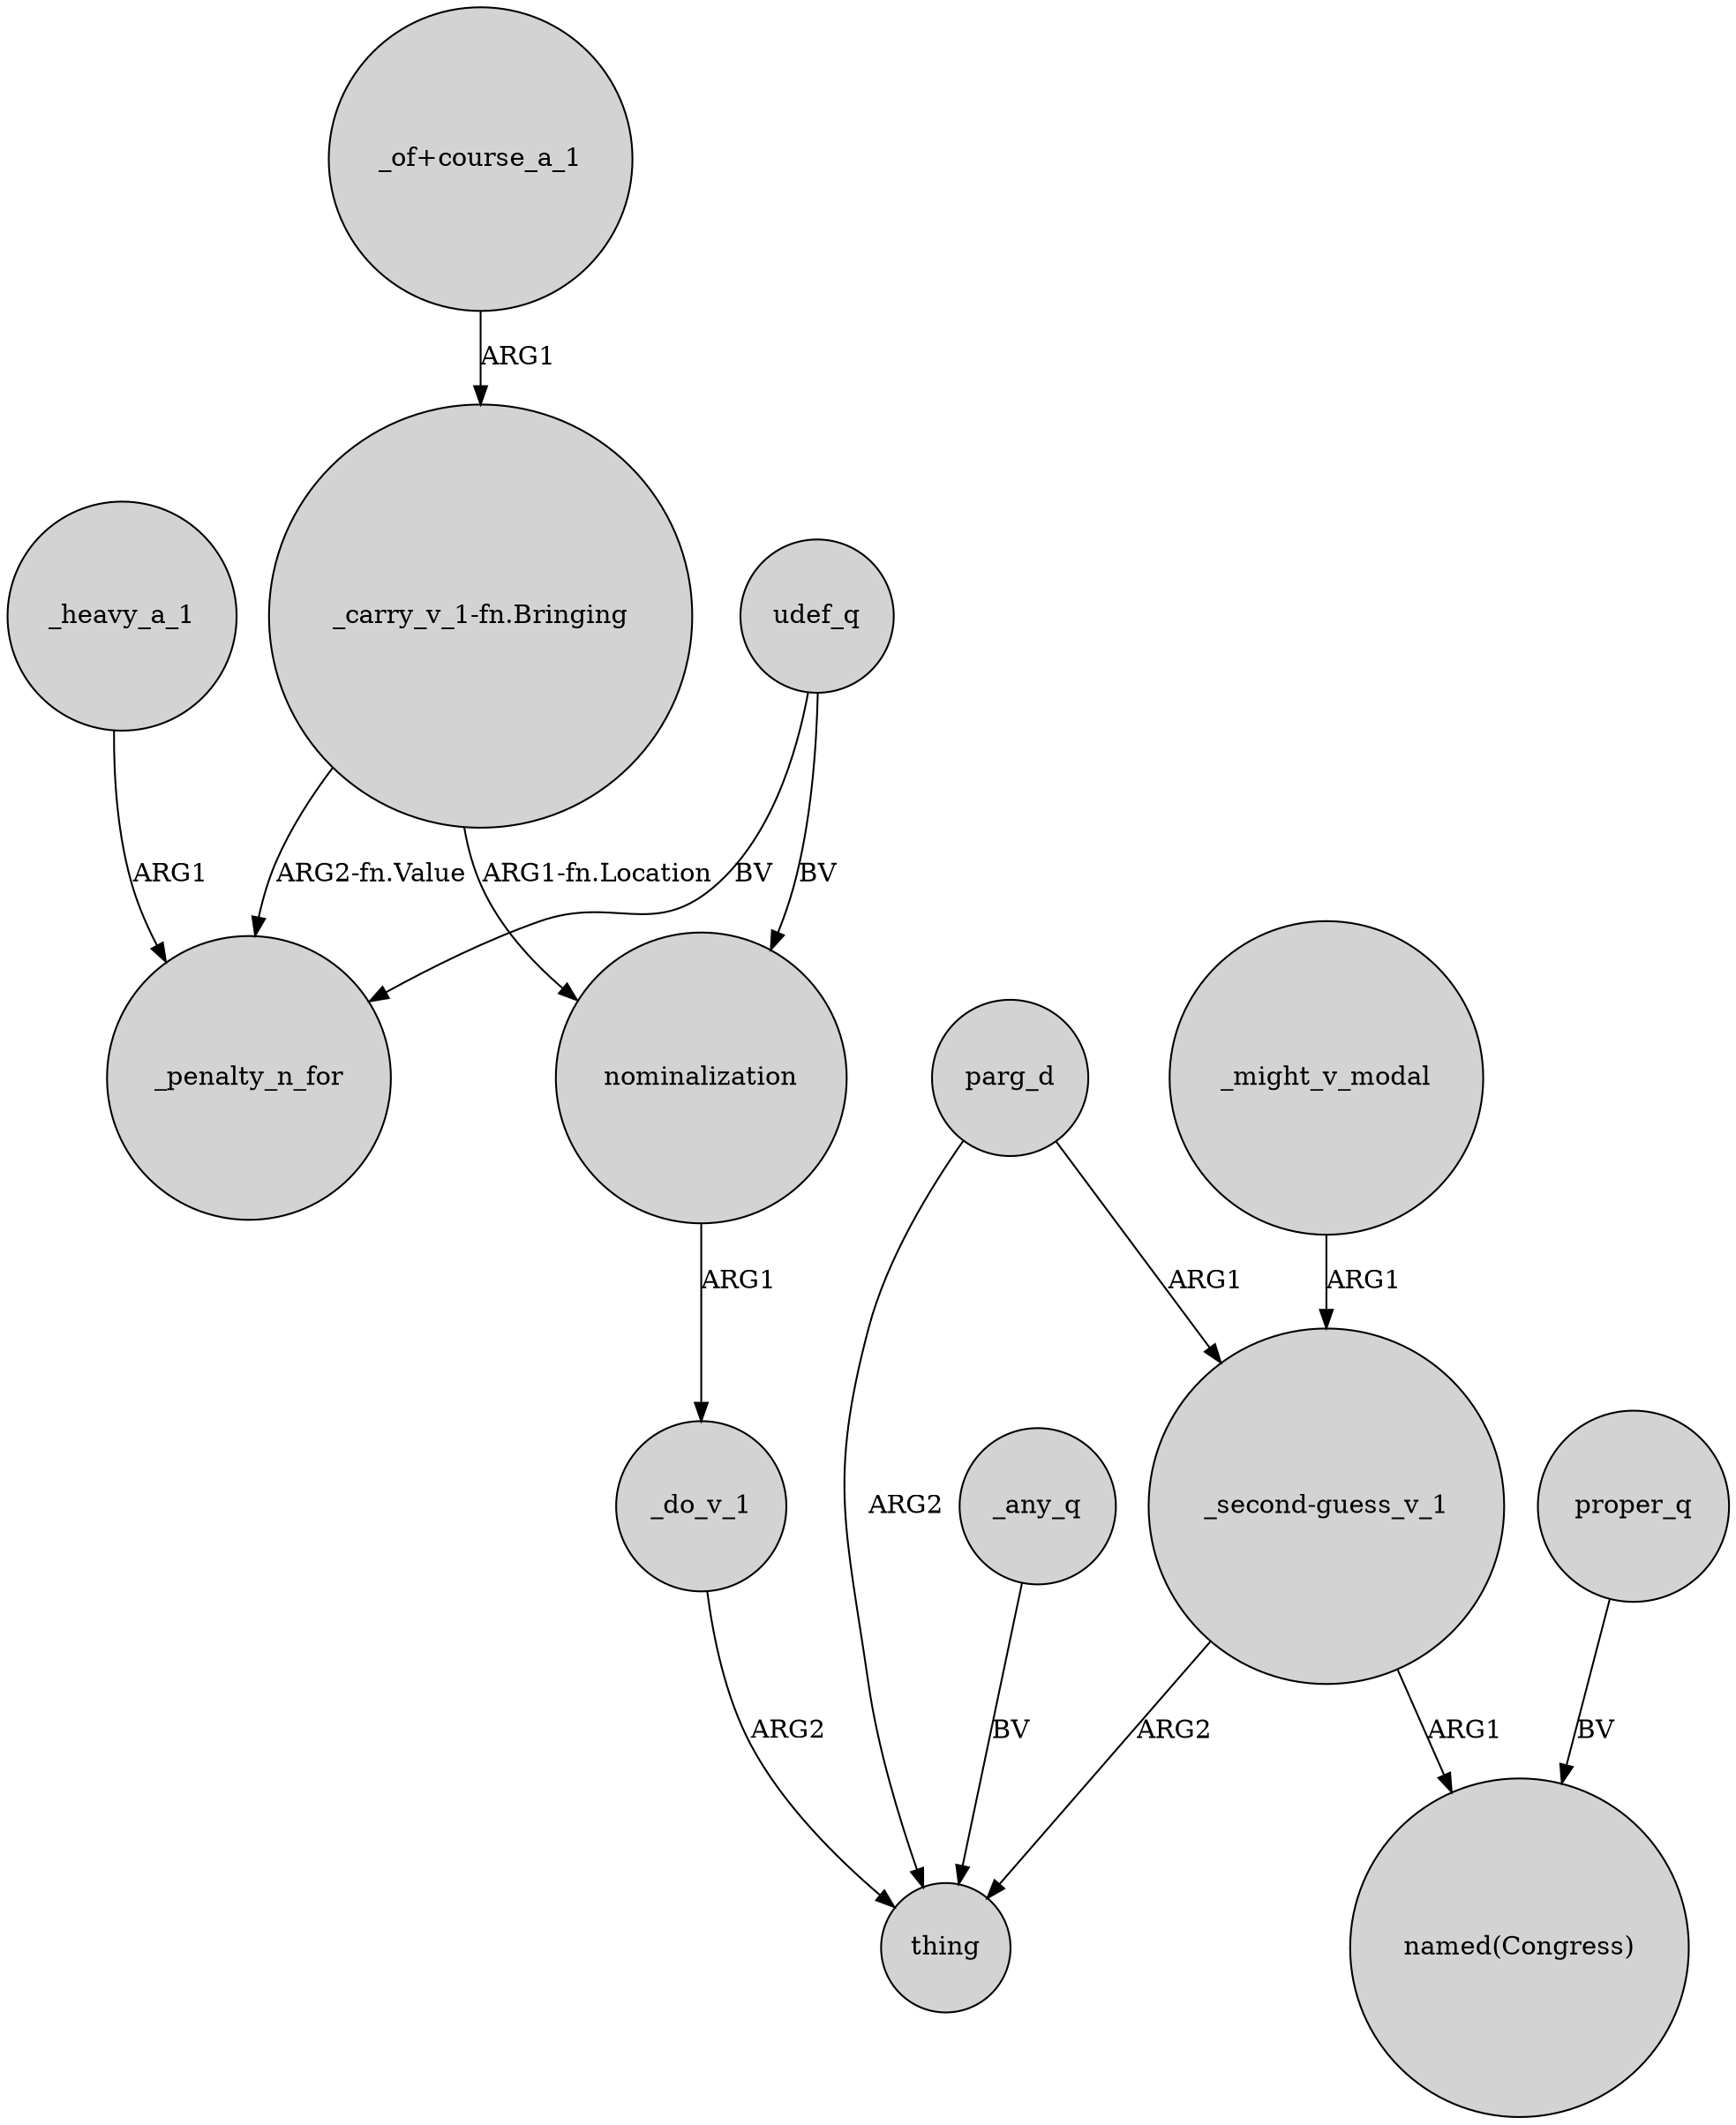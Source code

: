 digraph {
	node [shape=circle style=filled]
	"_second-guess_v_1" -> thing [label=ARG2]
	"_of+course_a_1" -> "_carry_v_1-fn.Bringing" [label=ARG1]
	_do_v_1 -> thing [label=ARG2]
	"_second-guess_v_1" -> "named(Congress)" [label=ARG1]
	"_carry_v_1-fn.Bringing" -> _penalty_n_for [label="ARG2-fn.Value"]
	udef_q -> _penalty_n_for [label=BV]
	_heavy_a_1 -> _penalty_n_for [label=ARG1]
	parg_d -> thing [label=ARG2]
	parg_d -> "_second-guess_v_1" [label=ARG1]
	proper_q -> "named(Congress)" [label=BV]
	"_carry_v_1-fn.Bringing" -> nominalization [label="ARG1-fn.Location"]
	_might_v_modal -> "_second-guess_v_1" [label=ARG1]
	udef_q -> nominalization [label=BV]
	nominalization -> _do_v_1 [label=ARG1]
	_any_q -> thing [label=BV]
}
